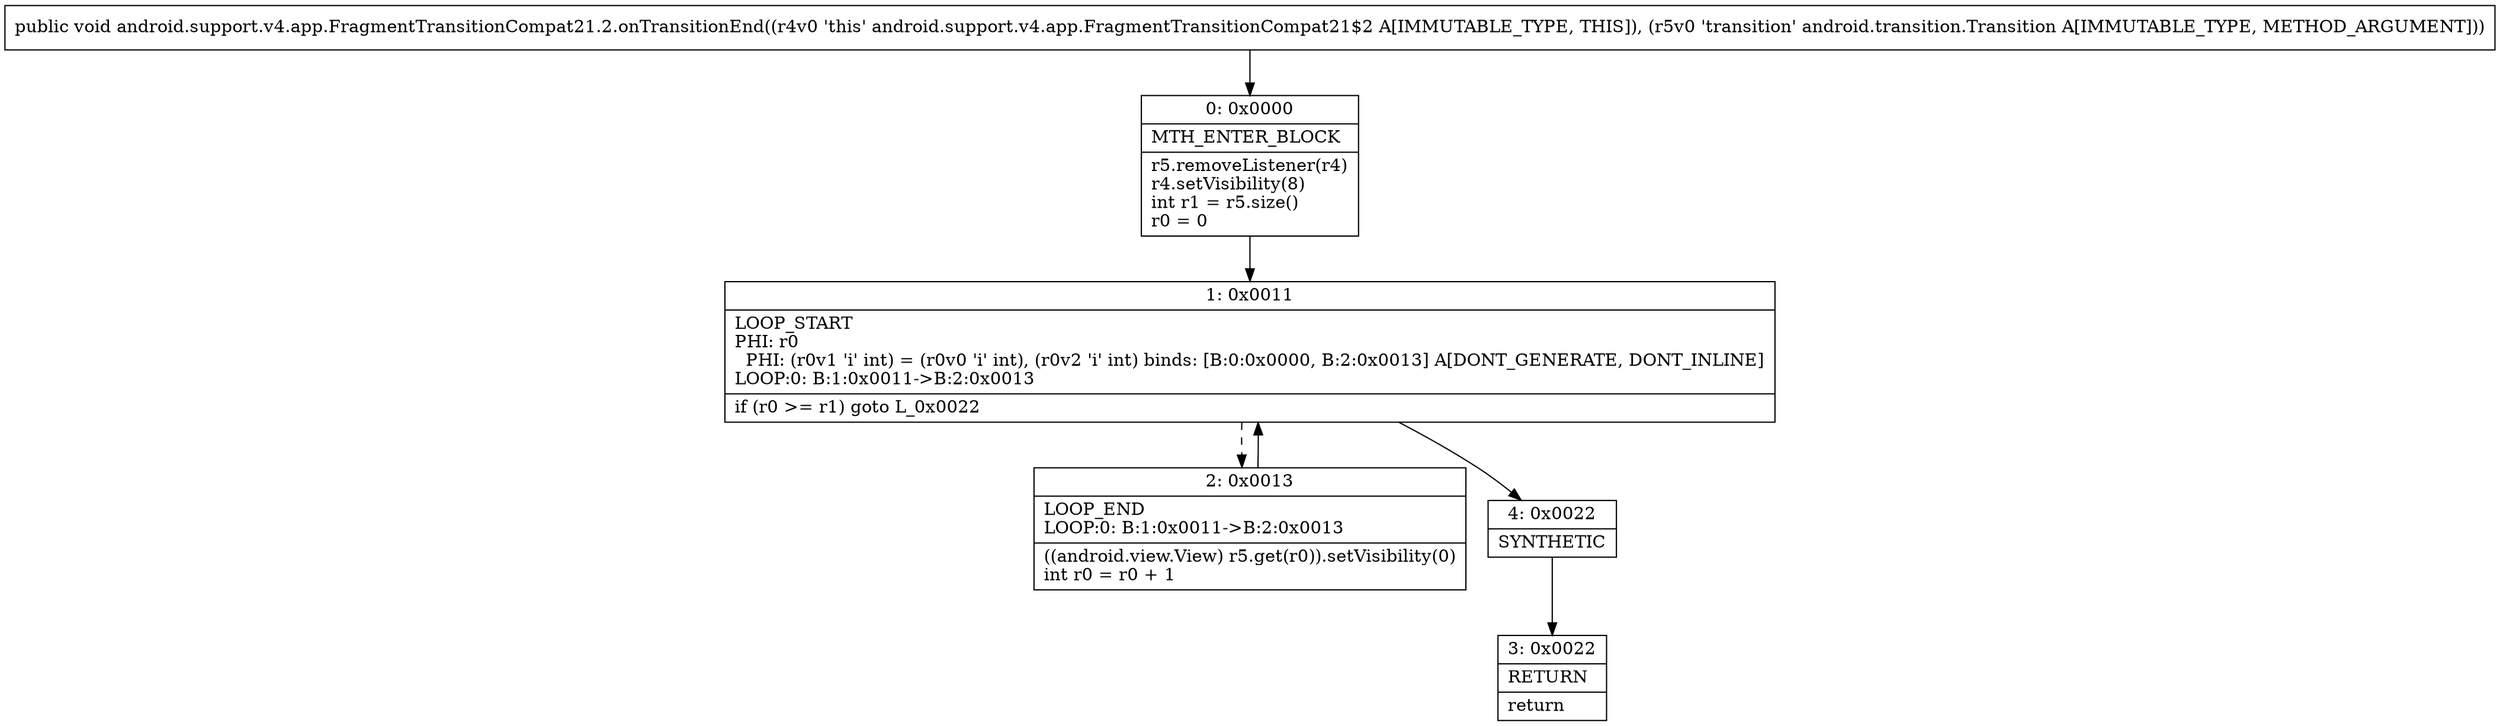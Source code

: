 digraph "CFG forandroid.support.v4.app.FragmentTransitionCompat21.2.onTransitionEnd(Landroid\/transition\/Transition;)V" {
Node_0 [shape=record,label="{0\:\ 0x0000|MTH_ENTER_BLOCK\l|r5.removeListener(r4)\lr4.setVisibility(8)\lint r1 = r5.size()\lr0 = 0\l}"];
Node_1 [shape=record,label="{1\:\ 0x0011|LOOP_START\lPHI: r0 \l  PHI: (r0v1 'i' int) = (r0v0 'i' int), (r0v2 'i' int) binds: [B:0:0x0000, B:2:0x0013] A[DONT_GENERATE, DONT_INLINE]\lLOOP:0: B:1:0x0011\-\>B:2:0x0013\l|if (r0 \>= r1) goto L_0x0022\l}"];
Node_2 [shape=record,label="{2\:\ 0x0013|LOOP_END\lLOOP:0: B:1:0x0011\-\>B:2:0x0013\l|((android.view.View) r5.get(r0)).setVisibility(0)\lint r0 = r0 + 1\l}"];
Node_3 [shape=record,label="{3\:\ 0x0022|RETURN\l|return\l}"];
Node_4 [shape=record,label="{4\:\ 0x0022|SYNTHETIC\l}"];
MethodNode[shape=record,label="{public void android.support.v4.app.FragmentTransitionCompat21.2.onTransitionEnd((r4v0 'this' android.support.v4.app.FragmentTransitionCompat21$2 A[IMMUTABLE_TYPE, THIS]), (r5v0 'transition' android.transition.Transition A[IMMUTABLE_TYPE, METHOD_ARGUMENT])) }"];
MethodNode -> Node_0;
Node_0 -> Node_1;
Node_1 -> Node_2[style=dashed];
Node_1 -> Node_4;
Node_2 -> Node_1;
Node_4 -> Node_3;
}

